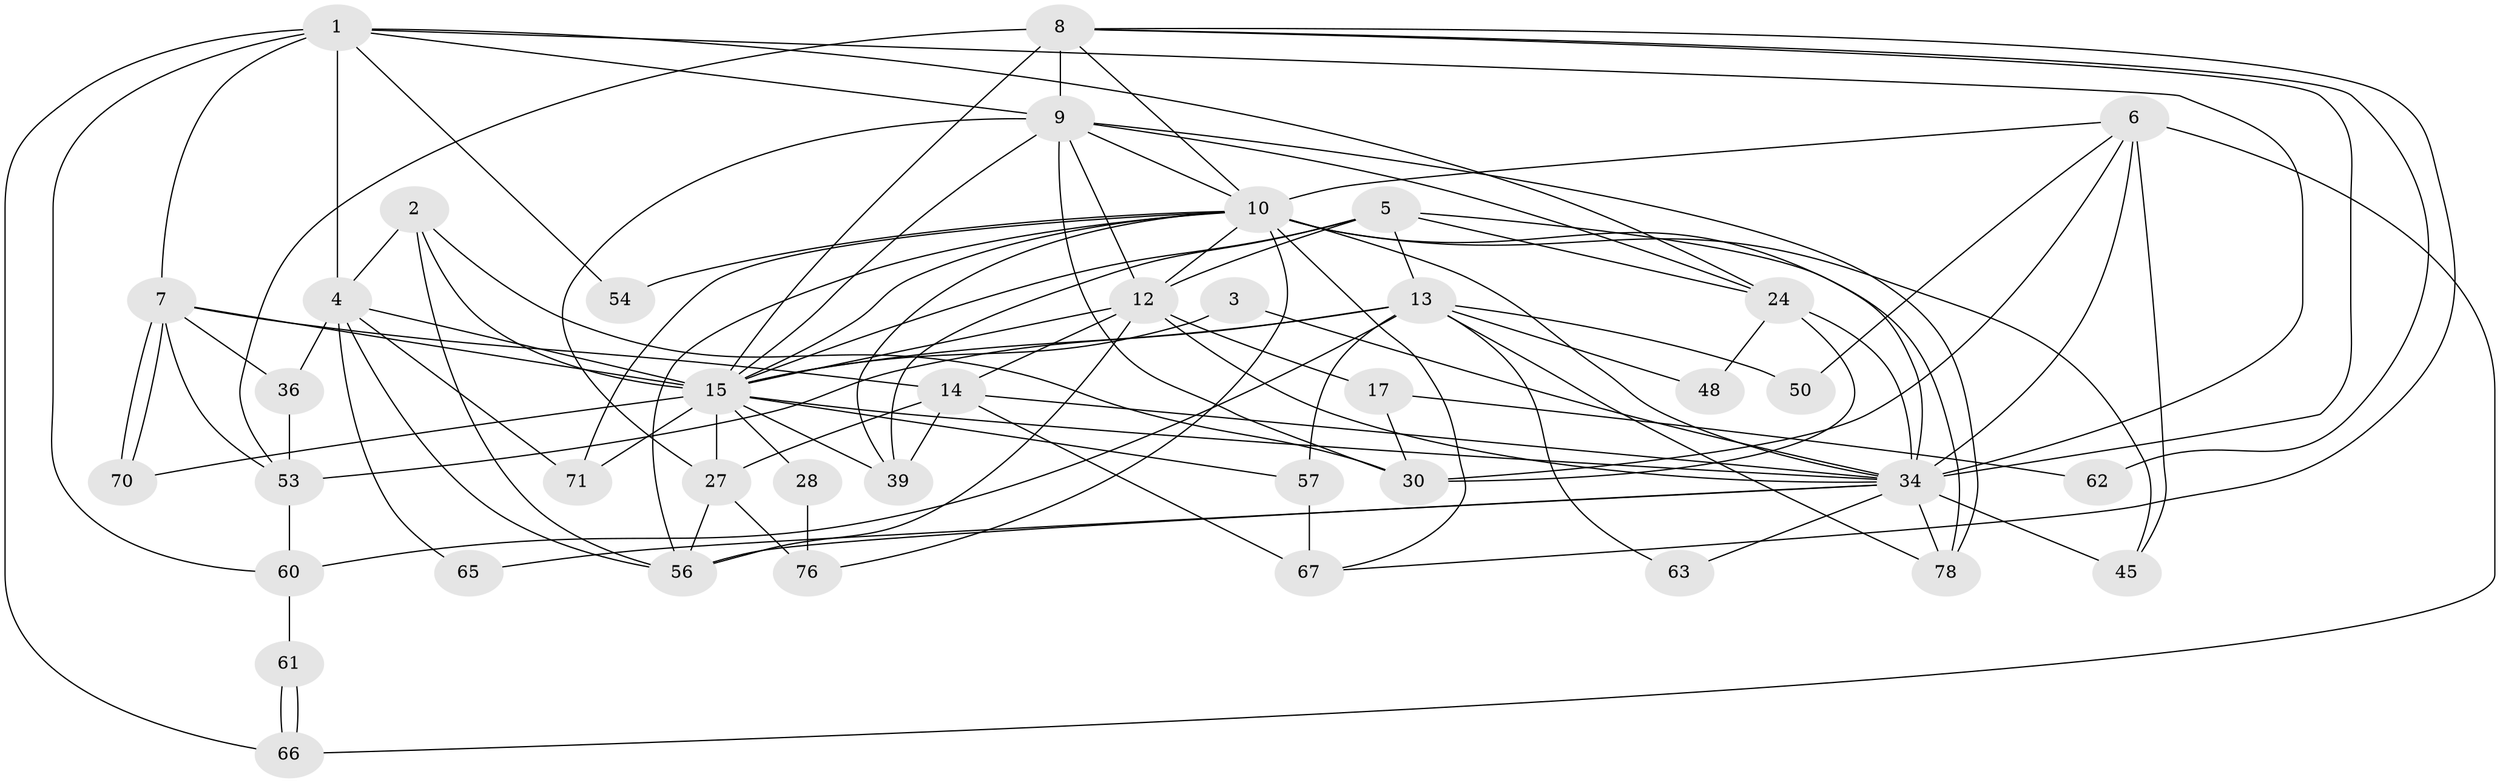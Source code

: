 // original degree distribution, {3: 0.2625, 4: 0.25, 2: 0.175, 7: 0.0625, 6: 0.1, 5: 0.125, 8: 0.025}
// Generated by graph-tools (version 1.1) at 2025/15/03/09/25 04:15:10]
// undirected, 40 vertices, 105 edges
graph export_dot {
graph [start="1"]
  node [color=gray90,style=filled];
  1 [super="+21"];
  2;
  3;
  4 [super="+77+55"];
  5 [super="+58+16+11"];
  6 [super="+69"];
  7 [super="+32"];
  8 [super="+40"];
  9 [super="+33+37"];
  10 [super="+79+38+64+19"];
  12 [super="+22+23"];
  13 [super="+80+73+25+26"];
  14 [super="+20"];
  15 [super="+18+35+29"];
  17;
  24 [super="+44+43"];
  27;
  28;
  30;
  34 [super="+59+42"];
  36;
  39;
  45;
  48;
  50;
  53;
  54;
  56;
  57 [super="+72"];
  60;
  61;
  62;
  63;
  65;
  66;
  67;
  70;
  71;
  76;
  78;
  1 -- 9;
  1 -- 60;
  1 -- 34;
  1 -- 66;
  1 -- 4 [weight=2];
  1 -- 54;
  1 -- 24;
  1 -- 7;
  2 -- 56;
  2 -- 30;
  2 -- 4;
  2 -- 15;
  3 -- 15;
  3 -- 34;
  4 -- 56;
  4 -- 65;
  4 -- 36;
  4 -- 71;
  4 -- 15 [weight=2];
  5 -- 34 [weight=2];
  5 -- 12;
  5 -- 24;
  5 -- 39 [weight=2];
  5 -- 15;
  5 -- 13;
  6 -- 66;
  6 -- 50;
  6 -- 45;
  6 -- 30;
  6 -- 10;
  6 -- 34;
  7 -- 36;
  7 -- 70;
  7 -- 70;
  7 -- 14;
  7 -- 53;
  7 -- 15;
  8 -- 67;
  8 -- 53;
  8 -- 9;
  8 -- 10;
  8 -- 62;
  8 -- 15 [weight=3];
  8 -- 34;
  9 -- 15;
  9 -- 10;
  9 -- 30;
  9 -- 78;
  9 -- 24;
  9 -- 27;
  9 -- 12;
  10 -- 45;
  10 -- 76;
  10 -- 39;
  10 -- 15;
  10 -- 12;
  10 -- 71;
  10 -- 78;
  10 -- 54;
  10 -- 34;
  10 -- 67;
  10 -- 56;
  12 -- 15;
  12 -- 56;
  12 -- 17;
  12 -- 34;
  12 -- 14;
  13 -- 78;
  13 -- 60;
  13 -- 63;
  13 -- 53 [weight=3];
  13 -- 57;
  13 -- 15 [weight=4];
  13 -- 50;
  13 -- 48;
  14 -- 67;
  14 -- 39;
  14 -- 34;
  14 -- 27;
  15 -- 39;
  15 -- 57;
  15 -- 70;
  15 -- 71;
  15 -- 27;
  15 -- 28;
  15 -- 34;
  17 -- 30;
  17 -- 62;
  24 -- 30 [weight=2];
  24 -- 48;
  24 -- 34;
  27 -- 56;
  27 -- 76;
  28 -- 76;
  34 -- 45 [weight=2];
  34 -- 65;
  34 -- 78;
  34 -- 56;
  34 -- 63;
  36 -- 53;
  53 -- 60;
  57 -- 67 [weight=2];
  60 -- 61;
  61 -- 66;
  61 -- 66;
}
